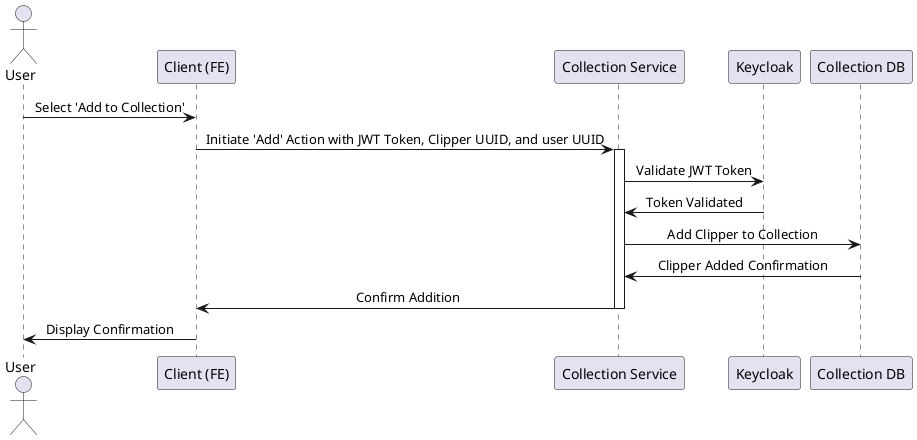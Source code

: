@startuml
skinparam SequenceMessageAlignment center
actor User
participant "Client (FE)" as Client
participant "Collection Service" as Collection
participant "Keycloak" as Auth
participant "Collection DB" as DB

User -> Client: Select 'Add to Collection'
Client -> Collection: Initiate 'Add' Action with JWT Token, Clipper UUID, and user UUID
activate Collection

Collection -> Auth: Validate JWT Token
Auth -> Collection: Token Validated

Collection -> DB: Add Clipper to Collection
DB -> Collection: Clipper Added Confirmation

Collection -> Client: Confirm Addition
deactivate Collection
Client -> User: Display Confirmation
@enduml
